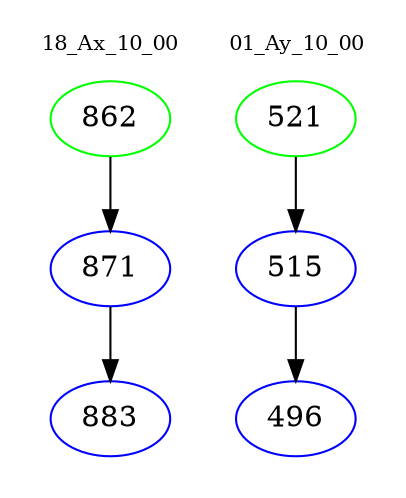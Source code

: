 digraph{
subgraph cluster_0 {
color = white
label = "18_Ax_10_00";
fontsize=10;
T0_862 [label="862", color="green"]
T0_862 -> T0_871 [color="black"]
T0_871 [label="871", color="blue"]
T0_871 -> T0_883 [color="black"]
T0_883 [label="883", color="blue"]
}
subgraph cluster_1 {
color = white
label = "01_Ay_10_00";
fontsize=10;
T1_521 [label="521", color="green"]
T1_521 -> T1_515 [color="black"]
T1_515 [label="515", color="blue"]
T1_515 -> T1_496 [color="black"]
T1_496 [label="496", color="blue"]
}
}
